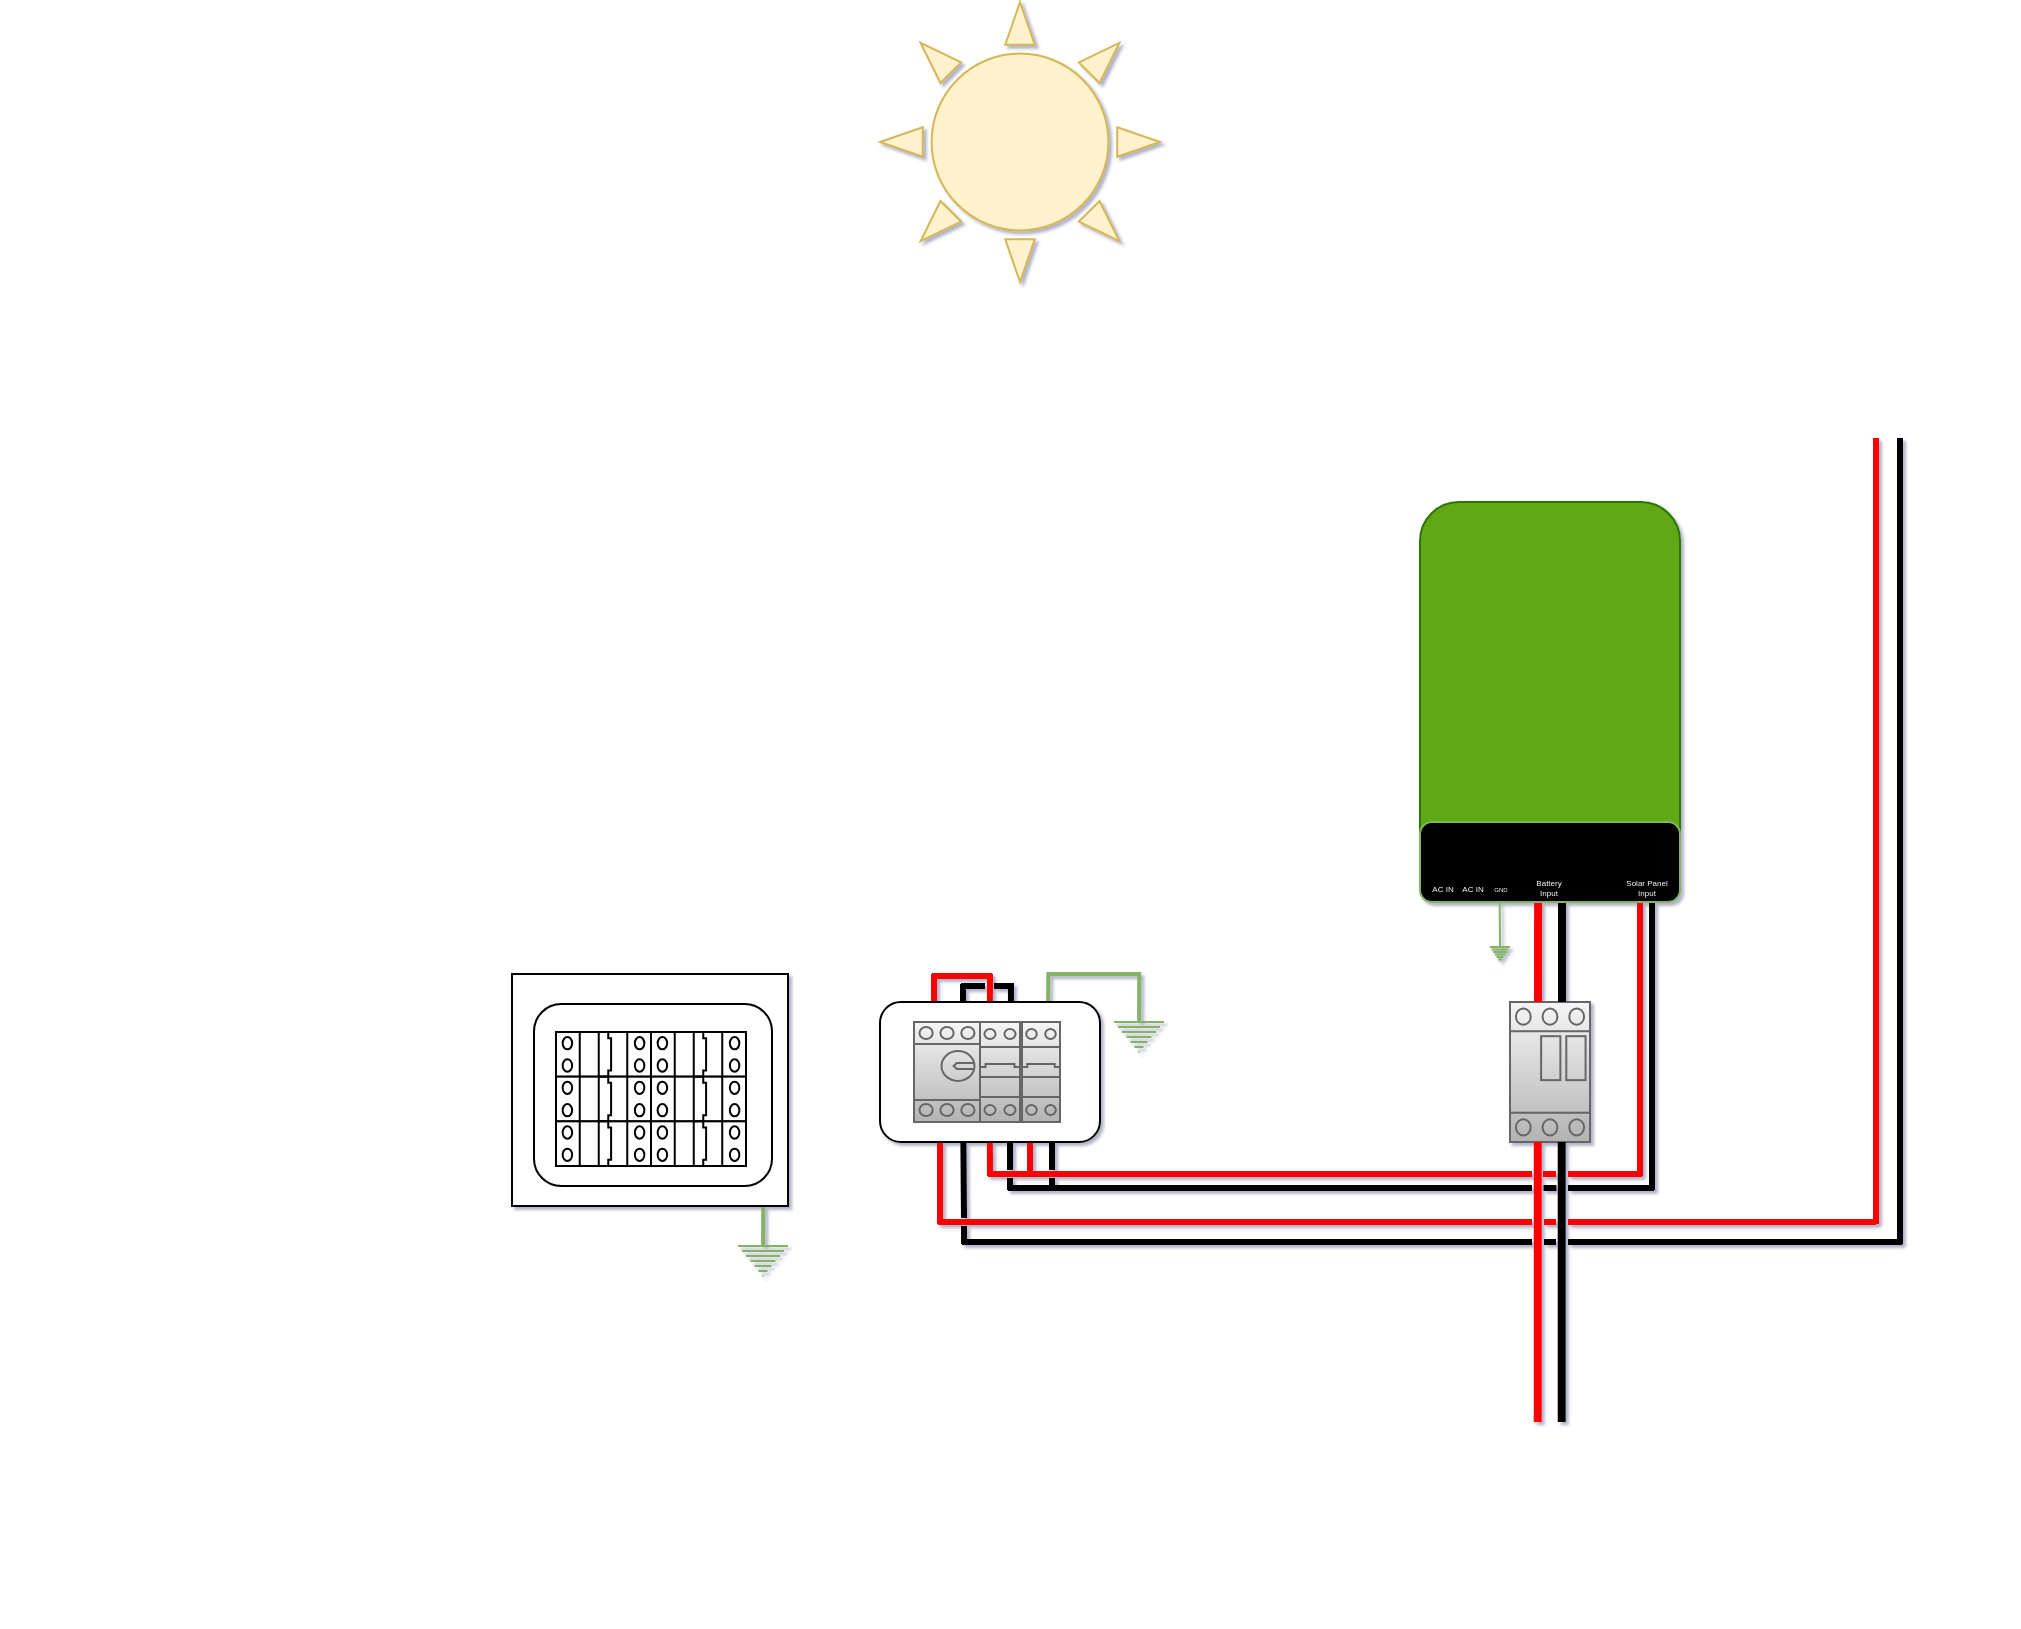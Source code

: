<mxfile version="24.7.6">
  <diagram name="Page-1" id="AmvMwHv-4EXdsy28c8eH">
    <mxGraphModel dx="193" dy="107" grid="0" gridSize="10" guides="1" tooltips="1" connect="0" arrows="0" fold="1" page="1" pageScale="1" pageWidth="1100" pageHeight="850" math="0" shadow="1">
      <root>
        <mxCell id="0" />
        <mxCell id="1" parent="0" />
        <mxCell id="x35FhpCABDtnizBDqxzs-81" value="" style="endArrow=none;html=1;rounded=0;strokeWidth=3;strokeColor=#000000;" edge="1" parent="1">
          <mxGeometry width="50" height="50" relative="1" as="geometry">
            <mxPoint x="846" y="614" as="sourcePoint" />
            <mxPoint x="846" y="467" as="targetPoint" />
          </mxGeometry>
        </mxCell>
        <mxCell id="x35FhpCABDtnizBDqxzs-63" value="" style="endArrow=none;html=1;rounded=0;strokeWidth=3;strokeColor=#FF0000;" edge="1" parent="1">
          <mxGeometry width="50" height="50" relative="1" as="geometry">
            <mxPoint x="840" y="607" as="sourcePoint" />
            <mxPoint x="840" y="467" as="targetPoint" />
          </mxGeometry>
        </mxCell>
        <mxCell id="x35FhpCABDtnizBDqxzs-87" value="" style="endArrow=none;html=1;rounded=0;strokeWidth=2;strokeColor=#82b366;fillColor=#d5e8d4;gradientColor=#97d077;exitX=0.503;exitY=0.255;exitDx=0;exitDy=0;exitPerimeter=0;" edge="1" parent="1" source="x35FhpCABDtnizBDqxzs-86">
          <mxGeometry width="50" height="50" relative="1" as="geometry">
            <mxPoint x="401.4" y="637" as="sourcePoint" />
            <mxPoint x="401.6" y="617" as="targetPoint" />
          </mxGeometry>
        </mxCell>
        <mxCell id="x35FhpCABDtnizBDqxzs-96" value="" style="rounded=0;whiteSpace=wrap;html=1;" vertex="1" parent="1">
          <mxGeometry x="276" y="506" width="138" height="116" as="geometry" />
        </mxCell>
        <mxCell id="x35FhpCABDtnizBDqxzs-51" value="" style="endArrow=none;html=1;rounded=0;strokeWidth=3;strokeColor=#FF0000;" edge="1" parent="1">
          <mxGeometry width="50" height="50" relative="1" as="geometry">
            <mxPoint x="516" y="507" as="sourcePoint" />
            <mxPoint x="486" y="507" as="targetPoint" />
          </mxGeometry>
        </mxCell>
        <mxCell id="x35FhpCABDtnizBDqxzs-1" value="" style="verticalLabelPosition=bottom;verticalAlign=top;html=1;shape=mxgraph.basic.sun;fillColor=#fff2cc;strokeColor=#d6b656;" vertex="1" parent="1">
          <mxGeometry x="460" y="20" width="140" height="140" as="geometry" />
        </mxCell>
        <mxCell id="x35FhpCABDtnizBDqxzs-7" value="" style="shape=image;html=1;verticalAlign=top;verticalLabelPosition=bottom;labelBackgroundColor=#ffffff;imageAspect=0;aspect=fixed;image=https://cdn0.iconfinder.com/data/icons/business-and-education-1/512/209_Electric_tower_electricity_power_tower_computing-128.png" vertex="1" parent="1">
          <mxGeometry x="20" y="100" width="128" height="128" as="geometry" />
        </mxCell>
        <mxCell id="x35FhpCABDtnizBDqxzs-16" value="" style="verticalLabelPosition=bottom;dashed=0;shadow=0;html=1;align=center;verticalAlign=top;shape=mxgraph.cabinets.motor_starter_1_32a;fillColor=#f5f5f5;gradientColor=#b3b3b3;strokeColor=#666666;" vertex="1" parent="1">
          <mxGeometry x="775" y="520" width="40" height="70" as="geometry" />
        </mxCell>
        <mxCell id="x35FhpCABDtnizBDqxzs-20" value="" style="ellipse;whiteSpace=wrap;html=1;" vertex="1" parent="1">
          <mxGeometry x="760" y="290" width="75" height="50" as="geometry" />
        </mxCell>
        <mxCell id="x35FhpCABDtnizBDqxzs-26" value="" style="shape=image;html=1;verticalAlign=top;verticalLabelPosition=bottom;labelBackgroundColor=#ffffff;imageAspect=0;aspect=fixed;image=https://cdn0.iconfinder.com/data/icons/green-world-colored/80/solar-sun-green-energy-panel-128.png" vertex="1" parent="1">
          <mxGeometry x="898" y="130" width="128" height="128" as="geometry" />
        </mxCell>
        <mxCell id="x35FhpCABDtnizBDqxzs-28" value="" style="endArrow=none;html=1;rounded=0;strokeWidth=3;strokeColor=#FF0000;" edge="1" parent="1">
          <mxGeometry width="50" height="50" relative="1" as="geometry">
            <mxPoint x="958" y="631" as="sourcePoint" />
            <mxPoint x="958" y="238" as="targetPoint" />
          </mxGeometry>
        </mxCell>
        <mxCell id="x35FhpCABDtnizBDqxzs-29" value="" style="endArrow=none;html=1;rounded=0;strokeWidth=3;" edge="1" parent="1">
          <mxGeometry width="50" height="50" relative="1" as="geometry">
            <mxPoint x="970" y="641" as="sourcePoint" />
            <mxPoint x="970" y="238" as="targetPoint" />
          </mxGeometry>
        </mxCell>
        <mxCell id="x35FhpCABDtnizBDqxzs-30" value="" style="endArrow=none;html=1;rounded=0;strokeWidth=3;strokeColor=#FF0000;" edge="1" parent="1">
          <mxGeometry width="50" height="50" relative="1" as="geometry">
            <mxPoint x="489" y="630" as="sourcePoint" />
            <mxPoint x="786" y="630" as="targetPoint" />
          </mxGeometry>
        </mxCell>
        <mxCell id="x35FhpCABDtnizBDqxzs-31" value="" style="endArrow=none;html=1;rounded=0;strokeWidth=3;strokeColor=#FF0000;" edge="1" parent="1">
          <mxGeometry width="50" height="50" relative="1" as="geometry">
            <mxPoint x="490" y="590" as="sourcePoint" />
            <mxPoint x="490" y="631" as="targetPoint" />
          </mxGeometry>
        </mxCell>
        <mxCell id="x35FhpCABDtnizBDqxzs-32" value="" style="endArrow=none;html=1;rounded=0;strokeWidth=3;" edge="1" parent="1">
          <mxGeometry width="50" height="50" relative="1" as="geometry">
            <mxPoint x="501" y="640" as="sourcePoint" />
            <mxPoint x="786" y="640" as="targetPoint" />
          </mxGeometry>
        </mxCell>
        <mxCell id="x35FhpCABDtnizBDqxzs-33" value="" style="endArrow=none;html=1;rounded=0;strokeWidth=3;exitX=0.379;exitY=1;exitDx=0;exitDy=0;exitPerimeter=0;" edge="1" parent="1" source="x35FhpCABDtnizBDqxzs-17">
          <mxGeometry width="50" height="50" relative="1" as="geometry">
            <mxPoint x="510" y="650" as="sourcePoint" />
            <mxPoint x="502" y="628" as="targetPoint" />
          </mxGeometry>
        </mxCell>
        <mxCell id="x35FhpCABDtnizBDqxzs-34" value="" style="endArrow=none;html=1;rounded=0;strokeWidth=4;strokeColor=#FF0000;entryX=0.462;entryY=1;entryDx=0;entryDy=0;entryPerimeter=0;" edge="1" parent="1">
          <mxGeometry width="50" height="50" relative="1" as="geometry">
            <mxPoint x="789" y="520" as="sourcePoint" />
            <mxPoint x="789.06" y="470" as="targetPoint" />
            <Array as="points" />
          </mxGeometry>
        </mxCell>
        <mxCell id="x35FhpCABDtnizBDqxzs-35" value="" style="endArrow=none;html=1;rounded=0;strokeWidth=4;" edge="1" parent="1">
          <mxGeometry width="50" height="50" relative="1" as="geometry">
            <mxPoint x="801" y="520" as="sourcePoint" />
            <mxPoint x="801" y="469" as="targetPoint" />
          </mxGeometry>
        </mxCell>
        <mxCell id="x35FhpCABDtnizBDqxzs-5" value="" style="rounded=1;whiteSpace=wrap;html=1;fillColor=#60a917;strokeColor=#2D7600;fontColor=#ffffff;" vertex="1" parent="1">
          <mxGeometry x="730" y="270" width="130" height="200" as="geometry" />
        </mxCell>
        <mxCell id="x35FhpCABDtnizBDqxzs-21" value="" style="rounded=1;whiteSpace=wrap;html=1;fillColor=#000000;strokeColor=#82b366;" vertex="1" parent="1">
          <mxGeometry x="730" y="430" width="130" height="40" as="geometry" />
        </mxCell>
        <mxCell id="x35FhpCABDtnizBDqxzs-39" value="" style="endArrow=none;html=1;rounded=0;strokeWidth=4;strokeColor=#FF0000;entryX=0.462;entryY=1;entryDx=0;entryDy=0;entryPerimeter=0;" edge="1" parent="1">
          <mxGeometry width="50" height="50" relative="1" as="geometry">
            <mxPoint x="788.86" y="730" as="sourcePoint" />
            <mxPoint x="788.86" y="590" as="targetPoint" />
            <Array as="points" />
          </mxGeometry>
        </mxCell>
        <mxCell id="x35FhpCABDtnizBDqxzs-40" value="" style="endArrow=none;html=1;rounded=0;strokeWidth=4;" edge="1" parent="1">
          <mxGeometry width="50" height="50" relative="1" as="geometry">
            <mxPoint x="800.86" y="730" as="sourcePoint" />
            <mxPoint x="800.86" y="590" as="targetPoint" />
          </mxGeometry>
        </mxCell>
        <mxCell id="x35FhpCABDtnizBDqxzs-6" value="" style="shape=image;html=1;verticalAlign=top;verticalLabelPosition=bottom;labelBackgroundColor=#ffffff;imageAspect=0;aspect=fixed;image=https://cdn3.iconfinder.com/data/icons/energy-and-power-glyph-24-px/24/Automotive_battery_battery_charging_car_battery_truck_battery_vehicle_battery_1-128.png" vertex="1" parent="1">
          <mxGeometry x="730" y="701" width="128" height="128" as="geometry" />
        </mxCell>
        <mxCell id="x35FhpCABDtnizBDqxzs-42" value="" style="endArrow=none;html=1;rounded=0;strokeWidth=3;strokeColor=#FF0000;" edge="1" parent="1">
          <mxGeometry width="50" height="50" relative="1" as="geometry">
            <mxPoint x="804" y="630" as="sourcePoint" />
            <mxPoint x="958" y="630" as="targetPoint" />
          </mxGeometry>
        </mxCell>
        <mxCell id="x35FhpCABDtnizBDqxzs-43" value="" style="endArrow=none;html=1;rounded=0;strokeWidth=3;strokeColor=#000000;" edge="1" parent="1">
          <mxGeometry width="50" height="50" relative="1" as="geometry">
            <mxPoint x="804" y="640" as="sourcePoint" />
            <mxPoint x="971" y="640" as="targetPoint" />
          </mxGeometry>
        </mxCell>
        <mxCell id="x35FhpCABDtnizBDqxzs-44" value="" style="endArrow=none;html=1;rounded=0;strokeWidth=3;strokeColor=#000000;" edge="1" parent="1">
          <mxGeometry width="50" height="50" relative="1" as="geometry">
            <mxPoint x="792" y="640" as="sourcePoint" />
            <mxPoint x="798" y="640" as="targetPoint" />
          </mxGeometry>
        </mxCell>
        <mxCell id="x35FhpCABDtnizBDqxzs-45" value="" style="endArrow=none;html=1;rounded=0;strokeWidth=3;strokeColor=#FF0000;" edge="1" parent="1">
          <mxGeometry width="50" height="50" relative="1" as="geometry">
            <mxPoint x="792" y="630" as="sourcePoint" />
            <mxPoint x="798" y="630" as="targetPoint" />
          </mxGeometry>
        </mxCell>
        <mxCell id="x35FhpCABDtnizBDqxzs-46" value="" style="endArrow=none;html=1;rounded=0;strokeWidth=3;" edge="1" parent="1">
          <mxGeometry width="50" height="50" relative="1" as="geometry">
            <mxPoint x="502" y="632" as="sourcePoint" />
            <mxPoint x="502" y="641" as="targetPoint" />
          </mxGeometry>
        </mxCell>
        <mxCell id="x35FhpCABDtnizBDqxzs-49" value="" style="endArrow=none;html=1;rounded=0;strokeWidth=3;strokeColor=#FF0000;" edge="1" parent="1">
          <mxGeometry width="50" height="50" relative="1" as="geometry">
            <mxPoint x="514.89" y="580" as="sourcePoint" />
            <mxPoint x="515" y="607" as="targetPoint" />
          </mxGeometry>
        </mxCell>
        <mxCell id="x35FhpCABDtnizBDqxzs-50" value="" style="endArrow=none;html=1;rounded=0;strokeWidth=3;strokeColor=#FF0000;" edge="1" parent="1">
          <mxGeometry width="50" height="50" relative="1" as="geometry">
            <mxPoint x="535" y="580" as="sourcePoint" />
            <mxPoint x="535" y="606" as="targetPoint" />
          </mxGeometry>
        </mxCell>
        <mxCell id="x35FhpCABDtnizBDqxzs-52" value="" style="endArrow=none;html=1;rounded=0;strokeWidth=3;strokeColor=#FF0000;" edge="1" parent="1">
          <mxGeometry width="50" height="50" relative="1" as="geometry">
            <mxPoint x="536" y="606" as="sourcePoint" />
            <mxPoint x="514" y="606" as="targetPoint" />
          </mxGeometry>
        </mxCell>
        <mxCell id="x35FhpCABDtnizBDqxzs-54" value="" style="endArrow=none;html=1;rounded=0;strokeWidth=3;strokeColor=#FF0000;" edge="1" parent="1">
          <mxGeometry width="50" height="50" relative="1" as="geometry">
            <mxPoint x="534" y="606" as="sourcePoint" />
            <mxPoint x="786" y="606" as="targetPoint" />
          </mxGeometry>
        </mxCell>
        <mxCell id="x35FhpCABDtnizBDqxzs-55" value="" style="pointerEvents=1;verticalLabelPosition=bottom;shadow=0;dashed=0;align=center;html=1;verticalAlign=top;shape=mxgraph.electrical.signal_sources.protective_earth;fillColor=#d5e8d4;gradientColor=#97d077;strokeColor=#82b366;" vertex="1" parent="1">
          <mxGeometry x="577" y="525" width="25" height="20" as="geometry" />
        </mxCell>
        <mxCell id="x35FhpCABDtnizBDqxzs-57" value="" style="endArrow=none;html=1;rounded=0;strokeWidth=2;strokeColor=#82b366;fillColor=#d5e8d4;gradientColor=#97d077;" edge="1" parent="1">
          <mxGeometry width="50" height="50" relative="1" as="geometry">
            <mxPoint x="590" y="506" as="sourcePoint" />
            <mxPoint x="544" y="506" as="targetPoint" />
          </mxGeometry>
        </mxCell>
        <mxCell id="x35FhpCABDtnizBDqxzs-59" value="" style="endArrow=none;html=1;rounded=0;strokeWidth=2;strokeColor=#82b366;fillColor=#d5e8d4;gradientColor=#97d077;exitX=0.503;exitY=0.255;exitDx=0;exitDy=0;exitPerimeter=0;" edge="1" parent="1" source="x35FhpCABDtnizBDqxzs-55">
          <mxGeometry width="50" height="50" relative="1" as="geometry">
            <mxPoint x="589.4" y="525" as="sourcePoint" />
            <mxPoint x="589.6" y="505" as="targetPoint" />
          </mxGeometry>
        </mxCell>
        <mxCell id="x35FhpCABDtnizBDqxzs-60" value="" style="pointerEvents=1;verticalLabelPosition=bottom;shadow=0;dashed=0;align=center;html=1;verticalAlign=top;shape=mxgraph.electrical.signal_sources.protective_earth;fillColor=#d5e8d4;gradientColor=#97d077;strokeColor=#82b366;" vertex="1" parent="1">
          <mxGeometry x="765" y="490" width="10" height="10" as="geometry" />
        </mxCell>
        <mxCell id="x35FhpCABDtnizBDqxzs-62" value="" style="endArrow=none;html=1;rounded=0;strokeWidth=1;strokeColor=#82b366;fillColor=#d5e8d4;gradientColor=#97d077;" edge="1" parent="1">
          <mxGeometry width="50" height="50" relative="1" as="geometry">
            <mxPoint x="770" y="490" as="sourcePoint" />
            <mxPoint x="769.8" y="470" as="targetPoint" />
          </mxGeometry>
        </mxCell>
        <mxCell id="x35FhpCABDtnizBDqxzs-70" value="" style="endArrow=none;html=1;rounded=0;strokeWidth=3;" edge="1" parent="1">
          <mxGeometry width="50" height="50" relative="1" as="geometry">
            <mxPoint x="517" y="512" as="sourcePoint" />
            <mxPoint x="527" y="512" as="targetPoint" />
          </mxGeometry>
        </mxCell>
        <mxCell id="x35FhpCABDtnizBDqxzs-73" value="" style="endArrow=none;html=1;rounded=0;strokeWidth=3;strokeColor=#000000;" edge="1" parent="1">
          <mxGeometry width="50" height="50" relative="1" as="geometry">
            <mxPoint x="546" y="578" as="sourcePoint" />
            <mxPoint x="546" y="604" as="targetPoint" />
          </mxGeometry>
        </mxCell>
        <mxCell id="x35FhpCABDtnizBDqxzs-76" value="" style="endArrow=none;html=1;rounded=0;strokeWidth=3;" edge="1" parent="1">
          <mxGeometry width="50" height="50" relative="1" as="geometry">
            <mxPoint x="524" y="613" as="sourcePoint" />
            <mxPoint x="547.5" y="613" as="targetPoint" />
          </mxGeometry>
        </mxCell>
        <mxCell id="x35FhpCABDtnizBDqxzs-18" value="" style="group" vertex="1" connectable="0" parent="1">
          <mxGeometry x="460" y="520" width="110" height="70" as="geometry" />
        </mxCell>
        <mxCell id="x35FhpCABDtnizBDqxzs-53" value="" style="endArrow=none;html=1;rounded=0;strokeWidth=2;strokeColor=#82b366;fillColor=#d5e8d4;gradientColor=#97d077;" edge="1" parent="x35FhpCABDtnizBDqxzs-18">
          <mxGeometry width="50" height="50" relative="1" as="geometry">
            <mxPoint x="84" y="5" as="sourcePoint" />
            <mxPoint x="84.2" y="-15" as="targetPoint" />
          </mxGeometry>
        </mxCell>
        <mxCell id="x35FhpCABDtnizBDqxzs-78" value="" style="endArrow=none;html=1;rounded=0;strokeWidth=3;strokeColor=#000000;" edge="1" parent="x35FhpCABDtnizBDqxzs-18">
          <mxGeometry width="50" height="50" relative="1" as="geometry">
            <mxPoint x="65" y="68" as="sourcePoint" />
            <mxPoint x="65" y="84" as="targetPoint" />
          </mxGeometry>
        </mxCell>
        <mxCell id="x35FhpCABDtnizBDqxzs-67" value="" style="group" vertex="1" connectable="0" parent="x35FhpCABDtnizBDqxzs-18">
          <mxGeometry x="40.5" y="-10" width="27" height="20" as="geometry" />
        </mxCell>
        <mxCell id="x35FhpCABDtnizBDqxzs-64" value="" style="endArrow=none;html=1;rounded=0;strokeWidth=3;strokeColor=#000000;" edge="1" parent="x35FhpCABDtnizBDqxzs-67">
          <mxGeometry width="50" height="50" relative="1" as="geometry">
            <mxPoint x="25" y="1" as="sourcePoint" />
            <mxPoint x="24.89" y="21" as="targetPoint" />
          </mxGeometry>
        </mxCell>
        <mxCell id="x35FhpCABDtnizBDqxzs-65" value="" style="endArrow=none;html=1;rounded=0;strokeWidth=3;strokeColor=#000000;" edge="1" parent="x35FhpCABDtnizBDqxzs-67">
          <mxGeometry width="50" height="50" relative="1" as="geometry">
            <mxPoint x="1" y="1" as="sourcePoint" />
            <mxPoint x="1" y="21" as="targetPoint" />
          </mxGeometry>
        </mxCell>
        <mxCell id="x35FhpCABDtnizBDqxzs-66" value="" style="endArrow=none;html=1;rounded=0;strokeWidth=3;strokeColor=#000000;" edge="1" parent="x35FhpCABDtnizBDqxzs-67">
          <mxGeometry width="50" height="50" relative="1" as="geometry">
            <mxPoint x="12" y="2" as="sourcePoint" />
            <mxPoint y="2" as="targetPoint" />
          </mxGeometry>
        </mxCell>
        <mxCell id="x35FhpCABDtnizBDqxzs-48" value="" style="endArrow=none;html=1;rounded=0;strokeWidth=3;strokeColor=#FF0000;" edge="1" parent="x35FhpCABDtnizBDqxzs-18">
          <mxGeometry width="50" height="50" relative="1" as="geometry">
            <mxPoint x="55" y="-14" as="sourcePoint" />
            <mxPoint x="54.89" y="11" as="targetPoint" />
          </mxGeometry>
        </mxCell>
        <mxCell id="x35FhpCABDtnizBDqxzs-47" value="" style="endArrow=none;html=1;rounded=0;strokeWidth=3;strokeColor=#FF0000;" edge="1" parent="x35FhpCABDtnizBDqxzs-18">
          <mxGeometry width="50" height="50" relative="1" as="geometry">
            <mxPoint x="27" y="-14" as="sourcePoint" />
            <mxPoint x="27" y="11" as="targetPoint" />
          </mxGeometry>
        </mxCell>
        <mxCell id="x35FhpCABDtnizBDqxzs-17" value="" style="rounded=1;whiteSpace=wrap;html=1;" vertex="1" parent="x35FhpCABDtnizBDqxzs-18">
          <mxGeometry width="110" height="70" as="geometry" />
        </mxCell>
        <mxCell id="x35FhpCABDtnizBDqxzs-8" value="" style="verticalLabelPosition=bottom;dashed=0;shadow=0;html=1;align=center;verticalAlign=top;shape=mxgraph.cabinets.cb_2p;fillColor=#f5f5f5;gradientColor=#b3b3b3;strokeColor=#666666;" vertex="1" parent="x35FhpCABDtnizBDqxzs-18">
          <mxGeometry x="50" y="10" width="20" height="50" as="geometry" />
        </mxCell>
        <mxCell id="x35FhpCABDtnizBDqxzs-12" value="" style="verticalLabelPosition=bottom;dashed=0;shadow=0;html=1;align=center;verticalAlign=top;shape=mxgraph.cabinets.motor_cb_32_125a;fillColor=#f5f5f5;gradientColor=#b3b3b3;strokeColor=#666666;" vertex="1" parent="x35FhpCABDtnizBDqxzs-18">
          <mxGeometry x="17" y="10" width="33" height="50" as="geometry" />
        </mxCell>
        <mxCell id="x35FhpCABDtnizBDqxzs-15" value="" style="verticalLabelPosition=bottom;dashed=0;shadow=0;html=1;align=center;verticalAlign=top;shape=mxgraph.cabinets.cb_2p;fillColor=#f5f5f5;gradientColor=#b3b3b3;strokeColor=#666666;" vertex="1" parent="x35FhpCABDtnizBDqxzs-18">
          <mxGeometry x="71" y="10" width="19" height="50" as="geometry" />
        </mxCell>
        <mxCell id="x35FhpCABDtnizBDqxzs-77" value="" style="endArrow=none;html=1;rounded=0;strokeWidth=3;strokeColor=#000000;" edge="1" parent="1">
          <mxGeometry width="50" height="50" relative="1" as="geometry">
            <mxPoint x="546" y="608" as="sourcePoint" />
            <mxPoint x="546" y="614" as="targetPoint" />
          </mxGeometry>
        </mxCell>
        <mxCell id="x35FhpCABDtnizBDqxzs-79" value="" style="endArrow=none;html=1;rounded=0;strokeWidth=3;strokeColor=#000000;" edge="1" parent="1">
          <mxGeometry width="50" height="50" relative="1" as="geometry">
            <mxPoint x="525" y="608" as="sourcePoint" />
            <mxPoint x="525" y="614" as="targetPoint" />
          </mxGeometry>
        </mxCell>
        <mxCell id="x35FhpCABDtnizBDqxzs-80" value="" style="endArrow=none;html=1;rounded=0;strokeWidth=3;strokeColor=#000000;" edge="1" parent="1">
          <mxGeometry width="50" height="50" relative="1" as="geometry">
            <mxPoint x="541" y="613" as="sourcePoint" />
            <mxPoint x="786" y="613" as="targetPoint" />
          </mxGeometry>
        </mxCell>
        <mxCell id="x35FhpCABDtnizBDqxzs-82" value="" style="endArrow=none;html=1;rounded=0;strokeWidth=3;" edge="1" parent="1">
          <mxGeometry width="50" height="50" relative="1" as="geometry">
            <mxPoint x="804" y="613" as="sourcePoint" />
            <mxPoint x="847" y="613" as="targetPoint" />
          </mxGeometry>
        </mxCell>
        <mxCell id="x35FhpCABDtnizBDqxzs-83" value="" style="endArrow=none;html=1;rounded=0;strokeWidth=3;strokeColor=#FF0000;" edge="1" parent="1">
          <mxGeometry width="50" height="50" relative="1" as="geometry">
            <mxPoint x="804" y="606" as="sourcePoint" />
            <mxPoint x="841" y="606" as="targetPoint" />
          </mxGeometry>
        </mxCell>
        <mxCell id="x35FhpCABDtnizBDqxzs-84" value="" style="endArrow=none;html=1;rounded=0;strokeWidth=3;strokeColor=#FF0000;" edge="1" parent="1">
          <mxGeometry width="50" height="50" relative="1" as="geometry">
            <mxPoint x="791.5" y="606" as="sourcePoint" />
            <mxPoint x="798" y="606" as="targetPoint" />
          </mxGeometry>
        </mxCell>
        <mxCell id="x35FhpCABDtnizBDqxzs-85" value="" style="endArrow=none;html=1;rounded=0;strokeWidth=3;" edge="1" parent="1">
          <mxGeometry width="50" height="50" relative="1" as="geometry">
            <mxPoint x="791.75" y="613" as="sourcePoint" />
            <mxPoint x="798.25" y="613" as="targetPoint" />
          </mxGeometry>
        </mxCell>
        <mxCell id="x35FhpCABDtnizBDqxzs-86" value="" style="pointerEvents=1;verticalLabelPosition=bottom;shadow=0;dashed=0;align=center;html=1;verticalAlign=top;shape=mxgraph.electrical.signal_sources.protective_earth;fillColor=#d5e8d4;gradientColor=#97d077;strokeColor=#82b366;" vertex="1" parent="1">
          <mxGeometry x="389" y="637" width="25" height="20" as="geometry" />
        </mxCell>
        <mxCell id="x35FhpCABDtnizBDqxzs-88" value="" style="rounded=1;whiteSpace=wrap;html=1;" vertex="1" parent="1">
          <mxGeometry x="287" y="521" width="119" height="91" as="geometry" />
        </mxCell>
        <mxCell id="x35FhpCABDtnizBDqxzs-97" value="" style="group" vertex="1" connectable="0" parent="1">
          <mxGeometry x="298" y="535" width="95" height="67" as="geometry" />
        </mxCell>
        <mxCell id="x35FhpCABDtnizBDqxzs-89" value="" style="verticalLabelPosition=bottom;dashed=0;shadow=0;html=1;align=center;verticalAlign=top;shape=mxgraph.cabinets.cb_2p;direction=south;" vertex="1" parent="x35FhpCABDtnizBDqxzs-97">
          <mxGeometry width="47.5" height="22.333" as="geometry" />
        </mxCell>
        <mxCell id="x35FhpCABDtnizBDqxzs-90" value="" style="verticalLabelPosition=bottom;dashed=0;shadow=0;html=1;align=center;verticalAlign=top;shape=mxgraph.cabinets.cb_2p;direction=south;" vertex="1" parent="x35FhpCABDtnizBDqxzs-97">
          <mxGeometry x="47.5" width="47.5" height="22.333" as="geometry" />
        </mxCell>
        <mxCell id="x35FhpCABDtnizBDqxzs-91" value="" style="verticalLabelPosition=bottom;dashed=0;shadow=0;html=1;align=center;verticalAlign=top;shape=mxgraph.cabinets.cb_2p;direction=south;" vertex="1" parent="x35FhpCABDtnizBDqxzs-97">
          <mxGeometry y="22.333" width="47.5" height="22.333" as="geometry" />
        </mxCell>
        <mxCell id="x35FhpCABDtnizBDqxzs-92" value="" style="verticalLabelPosition=bottom;dashed=0;shadow=0;html=1;align=center;verticalAlign=top;shape=mxgraph.cabinets.cb_2p;direction=south;" vertex="1" parent="x35FhpCABDtnizBDqxzs-97">
          <mxGeometry x="47.5" y="22.333" width="47.5" height="22.333" as="geometry" />
        </mxCell>
        <mxCell id="x35FhpCABDtnizBDqxzs-93" value="" style="verticalLabelPosition=bottom;dashed=0;shadow=0;html=1;align=center;verticalAlign=top;shape=mxgraph.cabinets.cb_2p;direction=south;" vertex="1" parent="x35FhpCABDtnizBDqxzs-97">
          <mxGeometry y="44.667" width="47.5" height="22.333" as="geometry" />
        </mxCell>
        <mxCell id="x35FhpCABDtnizBDqxzs-94" value="" style="verticalLabelPosition=bottom;dashed=0;shadow=0;html=1;align=center;verticalAlign=top;shape=mxgraph.cabinets.cb_2p;direction=south;" vertex="1" parent="x35FhpCABDtnizBDqxzs-97">
          <mxGeometry x="47.5" y="44.667" width="47.5" height="22.333" as="geometry" />
        </mxCell>
        <mxCell id="x35FhpCABDtnizBDqxzs-99" value="&lt;font style=&quot;font-size: 4px;&quot; color=&quot;#ffffff&quot;&gt;AC IN&lt;/font&gt;" style="text;html=1;align=center;verticalAlign=middle;resizable=0;points=[];autosize=1;" vertex="1" parent="1">
          <mxGeometry x="726" y="448" width="29" height="26" as="geometry" />
        </mxCell>
        <mxCell id="x35FhpCABDtnizBDqxzs-100" value="&lt;font style=&quot;font-size: 4px;&quot; color=&quot;#ffffff&quot;&gt;AC IN&lt;/font&gt;" style="text;html=1;align=center;verticalAlign=middle;resizable=0;points=[];autosize=1;" vertex="1" parent="1">
          <mxGeometry x="741" y="448" width="29" height="26" as="geometry" />
        </mxCell>
        <mxCell id="x35FhpCABDtnizBDqxzs-101" value="&lt;font style=&quot;font-size: 3px;&quot; color=&quot;#ffffff&quot;&gt;GND&lt;/font&gt;" style="text;html=1;align=center;verticalAlign=middle;resizable=0;points=[];autosize=1;" vertex="1" parent="1">
          <mxGeometry x="757.5" y="448" width="25" height="26" as="geometry" />
        </mxCell>
        <mxCell id="x35FhpCABDtnizBDqxzs-102" value="&lt;div style=&quot;font-size: 4px;&quot;&gt;&lt;font style=&quot;font-size: 4px;&quot; color=&quot;#ffffff&quot;&gt;Battery &lt;br&gt;&lt;/font&gt;&lt;/div&gt;&lt;div style=&quot;font-size: 4px;&quot;&gt;&lt;font style=&quot;font-size: 4px;&quot; color=&quot;#ffffff&quot;&gt;Input&lt;br&gt;&lt;/font&gt;&lt;/div&gt;" style="text;html=1;align=center;verticalAlign=middle;resizable=0;points=[];autosize=1;" vertex="1" parent="1">
          <mxGeometry x="778.5" y="452" width="31" height="22" as="geometry" />
        </mxCell>
        <mxCell id="x35FhpCABDtnizBDqxzs-103" value="&lt;div style=&quot;font-size: 4px;&quot;&gt;&lt;font style=&quot;font-size: 4px;&quot; color=&quot;#ffffff&quot;&gt;Solar Panel &lt;br&gt;&lt;/font&gt;&lt;/div&gt;&lt;div style=&quot;font-size: 4px;&quot;&gt;&lt;font style=&quot;font-size: 4px;&quot; color=&quot;#ffffff&quot;&gt;Input&lt;br&gt;&lt;/font&gt;&lt;/div&gt;" style="text;html=1;align=center;verticalAlign=middle;resizable=0;points=[];autosize=1;" vertex="1" parent="1">
          <mxGeometry x="823" y="452" width="39" height="22" as="geometry" />
        </mxCell>
      </root>
    </mxGraphModel>
  </diagram>
</mxfile>
